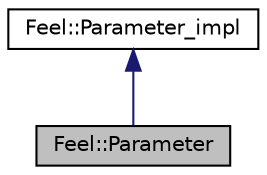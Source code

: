 digraph "Feel::Parameter"
{
 // LATEX_PDF_SIZE
  edge [fontname="Helvetica",fontsize="10",labelfontname="Helvetica",labelfontsize="10"];
  node [fontname="Helvetica",fontsize="10",shape=record];
  Node1 [label="Feel::Parameter",height=0.2,width=0.4,color="black", fillcolor="grey75", style="filled", fontcolor="black",tooltip="parameter class to describe code inputs"];
  Node2 -> Node1 [dir="back",color="midnightblue",fontsize="10",style="solid",fontname="Helvetica"];
  Node2 [label="Feel::Parameter_impl",height=0.2,width=0.4,color="black", fillcolor="white", style="filled",URL="$classFeel_1_1Parameter__impl.html",tooltip=" "];
}
